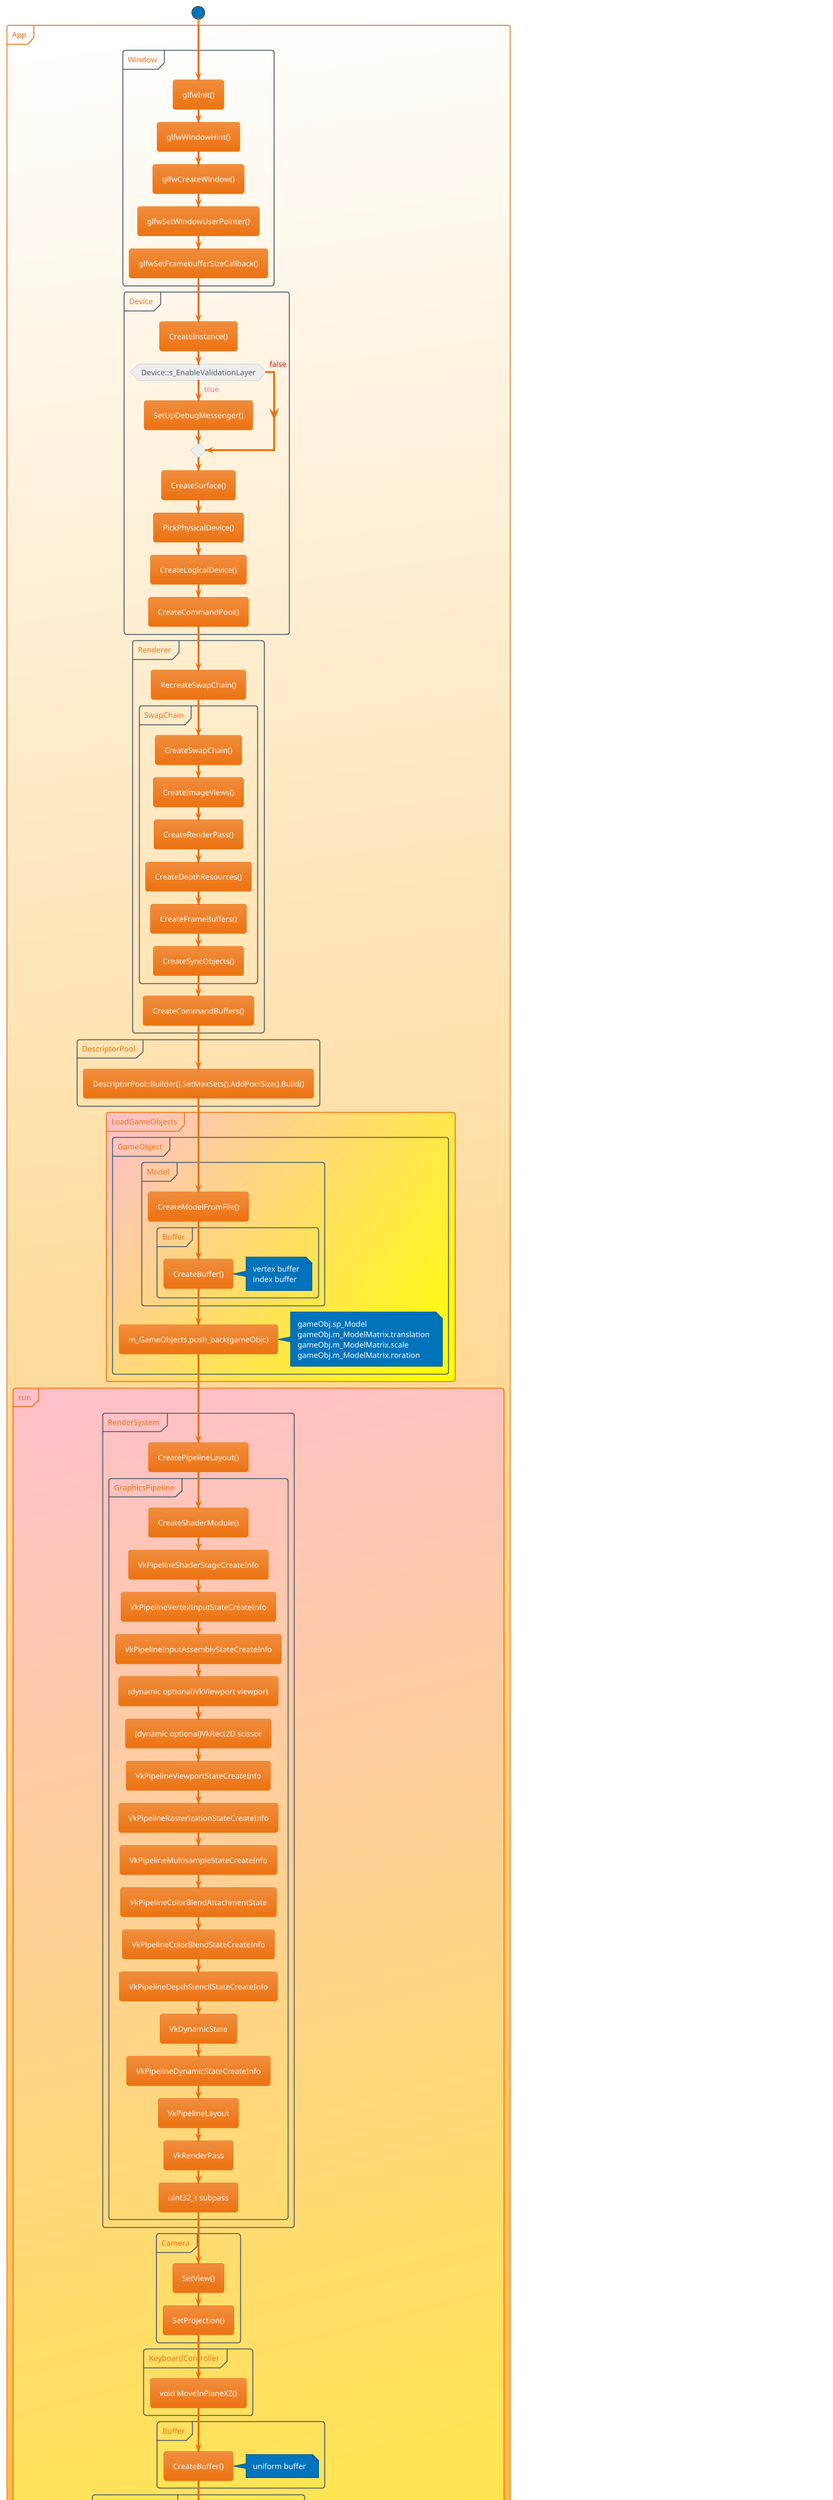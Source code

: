 @startuml Process

!theme aws-orange

start

partition #White/Orange App {

    group Window
        :glfwInit();
        :glfwWindowHint();
        :glfwCreateWindow();
        :glfwSetWindowUserPointer();
        :glfwSetFramebufferSizeCallback();
    end group

    group Device
        :CreateInstance();
        if(Device::s_EnableValidationLayer) then(<color:hotpink>true)
        :SetUpDebugMessenger();
        else(<color:red>false)
        endif
        :CreateSurface();
        :PickPhysicalDevice();
        :CreateLogicalDevice();
        :CreateCommandPool();
    end group

    group Renderer
        :RecreateSwapChain();

        group SwapChain
            :CreateSwapChain();
            :CreateImageViews();
            :CreateRenderPass();
            :CreateDepthResources();
            :CreateFrameBuffers();
            :CreateSyncObjects();
        end group

        :CreateCommandBuffers();

    end group

    group DescriptorPool

        :DescriptorPool::Builder().SetMaxSets().AddPoolSize().Build();

    end group

    partition #Pink/Yellow LoadGameObjects {
        group GameObject

            group Model

                :CreateModelFromFile();

                group Buffer
                    :CreateBuffer();
                end group

                note right
                    vertex buffer
                    index buffer
                end note

            end group

            :m_GameObjects.push_back(gameObjc);

            note right
                gameObj.sp_Model
                gameObj.m_ModelMatrix.translation
                gameObj.m_ModelMatrix.scale
                gameObj.m_ModelMatrix.roration
            end note

        end group
    }

    partition #Pink/Yellow run {
        group RenderSystem
            :CreatePipelineLayout();

            group GraphicsPipeline
                :CreateShaderModule();
                :VkPipelineShaderStageCreateInfo;
                :VkPipelineVertexInputStateCreateInfo;
                :VkPipelineInputAssemblyStateCreateInfo;
                :(dynamic optional)VkViewport viewport;
                :(dynamic optional)VkRect2D scissor;
                :VkPipelineViewportStateCreateInfo;
                :VkPipelineRasterizationStateCreateInfo;
                :VkPipelineMultisampleStateCreateInfo;
                :VkPipelineColorBlendAttachmentState;
                :VkPipelineColorBlendStateCreateInfo;
                :VkPipelineDepthStencilStateCreateInfo;
                :VkDynamicState;
                :VkPipelineDynamicStateCreateInfo;
                :VkPipelineLayout;
                :VkRenderPass;
                :uint32_t subpass;
            end group

        end group

        group Camera
            :SetView();
            :SetProjection();
        end group

        group KeyboardController
            :void MoveInPlaneXZ();
        end group

        group Buffer
            :CreateBuffer();

            note right
                uniform buffer
            end note

        end group

        group DescriptorSetLayout
            :DescriptorSetLayout::Builder().AddBinding().Build();
        end group

        group DescriptorWriter
            :DescriptorWriter().WriteBuffer().Build();
        end group

        group WhileLoop
            while(!m_Window.ShouldClose()) is(<color:hotpink>true)
                :glfwPollEvents();
                :controller.MoveInPlaneXZ(m_Window.GetWindowHandle(),frameTime, viewObject);
                :camera.SetViewMat();
                :camera.SetProjectionMat();
                :UBOs[frameIndex]->WriteToBuffer();
                note right
                    Copy specified data into uniform buffer memory
                    Flush memory for non-coherent memory
                end note
                :UBOs[frameIndex]->Flush();
                :m_Renderer.BeginFrame();
                :m_Renderer.BeginRenderPass();
                :RenderSystem.RenderGameObjects();
                note right
                    #BindPipeline
                    #BindDescriptorSets
                    #PushConstants
                    #BindVertexBuffer
                    #BindIndexBuffer
                    #Draw
                end note
                :m_Renderer.EndRenderPass();
                :m_Renderer.EndFrame();
            endwhile(<color:hotpink>false)
                :vkDeviceWaitIdle();
        end group
    }

    partition #Pink/Yellow clean {
        :clean();
    }

}

:exit();

stop






card Window {
    :CreateWindowSurface();

    note right
        return glfwCreateWindowSurface(...);
    end note

    detach
}

card Device {
    card CreateInstance {
        :CheckValidationLayerSupport();
        :VkApplicationInfo;
        :VkInstanceCreateInfo;

        note right
            .sType
            .pApplicationInfo
            .enabledExtensionCount
            .ppEnabledExtensionNames
            if (Device::s_EnableValidationLayer)
            {
                VkDebugUtilsMessengerCreateInfoEXT debugInfo{};
                PopulateDebugUtilsMessengerCreateInfo(debugInfo);
                createInfo.enabledLayerCount = static_cast<uint32_t>(Device::s_ValidationLayers.size());
                createInfo.ppEnabledLayerNames = Device::s_ValidationLayers.data();
                createInfo.pNext = reinterpret_cast<VkDebugUtilsMessengerCreateInfoEXT *>(&debugInfo);
            }
            else
            {
                createInfo.enabledLayerCount = 0;
                createInfo.ppEnabledLayerNames = nullptr;
                createInfo.pNext = nullptr;
            }
        end note

        detach
    }

    card SetUpDebugMessenger {
        :PopulateDebugUtilsMessengerCreateInfo(debugInfo);

        note right
            .sType
            .messageType
            .messageSeverity
            .pfnUserCallback = reinterpret_cast<PFN_vkDebugUtilsMessengerCallbackEXT>(Device::DebugCallback);
            .pUserData
        end note

        :CreateDebugUtilsMessengerEXT(...);
        note right
            // proxy function return a VkResult enum
            auto func = reinterpret_cast<PFN_vkCreateDebugUtilsMessengerEXT>(vkGetInstanceProcAddr(instance, "vkCreateDebugUtilsMessengerEXT"));
            if (func != nullptr)
                return func(instance, pCreateInfo, pAllocator, pDebugMessenger);

            return VK_ERROR_EXTENSION_NOT_PRESENT;
        end note

        detach
    }

    card CreateSurface {
        :r_Window.CreateWindowSurface(...);

        detach
    }

    card PickPhysicalDevice {
        :vkEnumeratePhysicalDevices(...);

        card for_each_device {
            if(IsDeviceSuitable(device)) then(<color:hotpink>true)
                :m_PhysicalDevice = device;
                :break loop;
            else(<color:red>false)
                :continue loop;
            endif

            floating note right
                bool IsDeviceSuitable(VkPhysicalDevice device)
                {
                    **FindQueueFamilyIndices**
                    // vkGetPhysicalDeviceQueueFamilyProperties(...);
                    // graphics queue index
                    // vkGetPhysicalDeviceSurfaceSupportKHR(...);
                    // present queue index

                    extensionSupport = CheckDeviceExtensionSupport(device);

                    **QuerySwapChainSupportDetails**
                    // vkGetPhysicalDeviceSurfaceCapabilitiesKHR(...)
                    // vkGetPhysicalDeviceSurfaceFormatsKHR(...)
                    // vkGetPhysicalDeviceSurfacePresentModesKHR(...)

                    SwapChainAdequate = !details.formats.empty() && !details.presentModes.empty();
                    // vkGetPhysicalDeviceFeatures(...)

                    return indices.IsComplete() &&
                            extensionSupport &&
                            SwapChainAdequate &&
                            features.featureName;
                }
            end note
        }

        if(m_PhysicalDevice == VK_NULL_HANDLE) then(<color:hotpink>true)
            :throw exception;
        else(<color:red>false)
        endif

        stop
    }

    card CreateLogicalDevice {
        card create_VkDeviceQueueCreateInfo_for_each_unique_queue_index {
            :VkDeviceQueueCreateInfo;
            
            note right
                .sType
                .queueFamilyIndex
                .queueCount
                .pQueuePriorities
            end note

            detach
        }

        :vkCreateDevice(...);

        note right
            **VkDeviceCreateInfo**
            .sType
            .queueCreateInfoCount
            .pQueueCreateInfos
            .pEnabledFeatures
            .enabledExtensionCount
            .pEnabledExtensionNames
            if(Device::s_EnableValidationLayer)
            {
                .enabledLayerCount
                .pEnabledLayerNames
            }
        end note

        :vkGetDeviceQueue(...) // graphics queue;
        :vkGetDeviceQueue(...) // present queue;

        detach
    }

    card CreateCommandPool {
        :VkCommandPoolCreateInfo;

        note right
            .sType
            .queueFamilyIndex
            .flags //e.g.// VK_COMMAND_POOL_CREATE_RESET_COMMAND_BUFFER_BIT
        end note

        detach
    }
}

card Renderer {
    :RecreateSwapChain();

    note right
        auto extent = r_Window.GetExtent();

        while (extent.width == 0 || extent.height == 0)
        {
            extent = r_Window.GetExtent();
            glfwWaitEvents();
        }

        vkDeviceWaitIdle(r_Device.GetDevice());

        if (up_SwapChain == nullptr)
            up_SwapChain = std::make_unique<SwapChain>(r_Device, extent);
        else
        {
            std::shared_ptr<SwapChain> oldSwapChain = std::move(up_SwapChain);
            up_SwapChain = std::make_unique<SwapChain>(r_Device, extent, oldSwapChain);

            if (!oldSwapChain->CompareSwapFormats(*up_SwapChain.get()))
                throw std::runtime_error("SwapChain image or depth format has changed!");
        }
    end note

    detach

    card SwapChain {
        :CreateSwapChain();

        note right
            when create swap chain it also create a sequence of images for specified image usage
            **VkSwapchainCreateInfoKHR**
            .sType
            .surface
            .minImageCount
            .imageFormat
            .imageColorSpace
            .imageArrayLayers
            .imageUsage //e.g.// VK_IMAGE_USAGE_COLOR_ATTACHMENT_BIT
            uint32_t queueFamilyIndices[] = {indices.graphicsFamily, indices.presentFamily};
            if (indices.graphicsFamily != indices.presentFamily)
            {
                createInfo.imageSharingMode = VK_SHARING_MODE_CONCURRENT;
                createInfo.queueFamilyIndexCount = 2;
                createInfo.pQueueFamilyIndices = queueFamilyIndices;
            }
            else
            {
                createInfo.imageSharingMode = VK_SHARING_MODE_EXCLUSIVE;
                createInfo.queueFamilyIndexCount = 0;
                createInfo.pQueueFamilyIndices = nullptr;
            }
            .preTransform
            .compositeAlpha
            .presentMode
            .imageExtent
            .clipped
            .oldSwapchain = sp_OldSwapChain == nullptr ? VK_NULL_HANDLE : sp_OldSwapChain->GetSwapChain()

            vkGetSwapchainImagesKHR(...)
        end note

        :CreateImageViews();

        note right
            for each image
            **VkImageViewCreateInfo**
            .sType
            .image
            .viewType //e.g.// VK_IMAGE_VIEW_TYPE_2D
            .format
            .subresourceRange.aspectMask //e.g.// VK_IMAGE_ASPECT_COLOR_BIT
            .subresourceRange.baseMipLevel
            .subresourceRange.levelCount
            .subresourceRange.baseArrayLayer
            .subresourceRange.layerCount
        end note

        :*CreateRenderPass();

        note right
            **VkAttachmentDescription**
            .format
            .samples //e.g.// VK_SAMPLE_COUNT_1_BIT
            .loadOp // the load operation before draw a new frame buffer
            .storeOp // the store operation of rendered frame content
            .stencilLoadOp
            .stencilStoreOp
            .initialLayout // the attachment's initial layout when render pass begin
            //e.g.// VK_IMAGE_LAYOUT_UNDEFINED
            .finalLayout // the attachment's final layout when render pass end
            //e.g.// VK_IMAGE_LAYOUT_PRESENT_SRC_KHR

            **VkAttachmentReference**
            .attachment // the attachment index
            .layout // the attachments' layout during the subpass
            //e.g.// VK_IMAGE_LAYOUT_COLOR_ATTACHMENT_OPTIMAL

            define subpasses indexed from 0
            **VkSubpassDescription**
            .pipelineBindPoint //e.g.// VK_PIPELINE_BIND_POINT_GRAPHICS
            .colorAttachmentCount // the attachment **reference** count to be used
            .pColorAttachments // the color attachment **reference**
            .pDepthStencilAttachment // the depth stencil attachment **reference** to be used
            .p***Attachment

            subpass
            implicit subpass -> our defined subpasses -> implicit subpass
            VK_SUBPASS_EXTERNAL -> [index] 0,1,2,... -> VK_SUBPASS_EXTERNAL

            control the image attachment layout transition and dependent relationship between subpasses
            **VkSubpassDependency**
            .srcSubpass     // index of the first subpass in the dependency
            .dstSubpass     // index of the second subpass in the dependency
            .srcAccessMask  // the source subpass access mask
            .srcStageMask   // the source subpass wait stage
            .dstAccessMask  // the destination subpass access mask      e.g. VK_ACCESS_COLOR_ATTACHMENT_WRITE_BIT
            .dstStageMask   // the destination subpass wait stage       e.g. VK_PIPELINE_STAGE_COLOR_ATTACHMENT_OUTPUT_BIT

            //e.g.// image color attachment
            -[transition]-> renderpass begin -[transition]-> subpass -[transition]> renderpass end
            undefined -> color_attachment -> present_src
            previous frame buffer -> current frame buffer
            clear -> render -> store -> present

            **VkRenderPassCreateInfo**
            .sType
            .attachmentCount
            .pAttachments
            .subpassCount
            .pSubpasses
            .dependencyCount
            .pDependencies
        end note

        :CreateDepthResources();

        note right
            manually create a second sequence of images for depth resource
            **VkImageCreateInfo**
            .sType
            .imageType
            .extent.width
            .extent.height
            .extent.depth
            .mipLevels
            .arrayLayers
            .format
            .tiling
            .initialLayout
            .usage
            .samples
            .queueFamilyIndexCount
            .pQueueFamilyIndices
            .sharingMode

            get memory requirements
            **VkMemoryAllocateInfo**
            .sType
            .allocationSize
            .memoryTypeIndex
            allocate memory and bind memory

            **VkImageViewCreateInfo**
            just like above
        end note

        :*CreateFrameBuffers();

        note right
            for each frame buffer
            **VkFramebufferCreateInfo**
            .sType
            .renderPass
            .attachmentCount // the size(count) of iamge view array
            .pAttachments // the image view array in render pass specified order
            .width
            .height
            .layers
        end note

        :CreateSyncObjects();

        note right
            **VkSemaphoreCreateInfo**
            .sType
            AcquireNextImage -[(unsignaled)ImageAvailableSemaphores(wait)]-> SubmitCommandBuffer -[(signaled)RenderFinishedSemaphores(wait)]-> Present

            **VkFenceCreateInfo**
            .sType
            .flags //e.g.// VK_FENCE_CREATE_SIGNALED_BIT
            AcquireNextImage -> ResetFence -> SubmitCommandBuffer -> WaitForFence -> AcquireNextImage
        end note


        detach
    }

    :CreateCommandBuffers();

    note right
        VkCommandBufferAllocateInfo
        .sType
        .level //e.g.// VK_COMMAND_BUFFER_LEVEL_PRIMARY
        .commandPool
        .commandBufferCount
    end note

    detach
}

card DescriptorPool {
    :pool = DescriptorPool::Builder().SetMaxSets().AddPoolSize().Build();

    note right
        **VkDescriptorPoolSize**
        .type // the type of descriptor
        .descriptorCount
        **VkDescriptorPoolCreateInfo**
        .sType
        .poolSizeCount
        .pPoolSizes // VkDescriptorPoolSize
        .maxSets
        .flags
    end note

    detach

}

card LoadGameObjects {
    group GameObject

        group Model
            :CreateModelFromFile();

            note right
                vertex buffer
                index buffer
            end note

            group Buffer
                :CreateBuffer();

                note right
                    **VkBufferCreateInfo**
                    .sType
                    .size
                    .usage
                    .sharingMode

                    get memory requirements
                    **VkMemoryAllocateInfo**
                    .sType
                    .allocationSize
                    .memoryTypeIndex
                    allocate memory and bind memory
                end note

            end group

        end group

        :obj = DivineGameObject::CreateGameObject();

        note right
            obj.sp_Model
            **Euler Angles**
            obj.m_ModelMatrix.translation
            obj.m_ModelMatrix.scale
            obj.m_ModelMatrix.roration
        end note

        floating note right
        //NOTE:// Transformation is selecting a set of coordinate basis.
        end note

        :m_GameObjects.push_back(std::move(obj));

    end group

    detach
}

card run {
        group RenderSystem

            :CreatePipelineLayout();

            note right
                **VkPipelineLayoutCreateInfo**
                .sType
                .setLayoutCount
                .pSetLayouts
                .pushConstantRangeCount
                .pPushConstantRanges
            end note

            detach

            group GraphicsPipeline

                :CreateShaderModule();
                :VkPipelineShaderStageCreateInfo;
                :VkPipelineVertexInputStateCreateInfo;
                :VkPipelineInputAssemblyStateCreateInfo;
                :(dynamic optional)VkViewport viewport;
                :(dynamic optional)VkRect2D scissor;
                :VkPipelineViewportStateCreateInfo;
                :VkPipelineRasterizationStateCreateInfo;
                :VkPipelineMultisampleStateCreateInfo;
                :VkPipelineColorBlendAttachmentState;
                :VkPipelineColorBlendStateCreateInfo;
                :VkPipelineDepthStencilStateCreateInfo;
                :VkDynamicState;
                :VkPipelineDynamicStateCreateInfo;
                :VkPipelineLayout;
                :VkRenderPass;
                :uint32_t subpass;

                detach

            end group

        end group

        group Camera

            :SetView();

                note right
                    **Euler Angles**
                    //NOTE:// The camera rotation is the inverse rotation matrix and
                    the translation is based on the new camera coordinate basis.
                    viewMat // Matrix corrsponds to Translate * Ry * Rx * Rz
                end note

            :SetProjection();

            note right
                projectionMat
                ##OrthographicProjection
                ##PerspctiveProjection
            end note

            detach

        end group

        group KeyboardController

            :void MoveInPlaneXZ(GLFWwindow *window, float dt, DivineGameObject &gameObjects);
            note right
                #A controller controlls at least one GameObject
                which is an abstraction of transformation matrices.
                #In this function we just change the rotate or translation component
                when certain key is pressed since we just want to move the objects.
                #Note that we use Euler Angles right now, we need to avoid Gimbal Lock happening
                by simply clamping the (Roll[Z] Yaw[Y] Pich[X])Pich angle to +- 90 degrees.
                #The move implementation part is based on the world coordinate.
            end note

            detach

        end group

        group Buffer
            :CreateBuffer();
            
            note right
                uniform buffer
            end note

            detach

        end group

        group DescriptorSetLayout
            :setLayout = DescriptorSetLayout::Builder().AddBinding().Build();
            
            note right
                **VkDescriptorSetLayoutBinding**
                .binding
                .descriptorType
                .descriptorCount
                .stageFlags
                .pImmutableSamplers // only relevant for image sampling related descriptors
                **VkDescriptorSetLayoutCreateInfo**
                .sType
                .bindingCount
                .pBindings
            end note

            detach

        end group

        group DescriptorSet
            :DescriptorWriter().WriteBuffer().Build();

            note right
                **VkWriteDescriptorSet** // in order to update the descriptor set layout **vkUpdateDescriptorSets()**
                .sType
                .dstSet
                .dstBinding
                .dstArrayElement
                .descriptorCount
                .descriptorType
                .pImageInfo
                .pBufferInfo
                .pTexelBufferView
                //descriptor set layout must always keep track of uniform buffer or other descriptor sources//
                //when they are not compatable update the descriptor set layout//

                **VkDescriptorSetAllocateInfo**
                .sType
                .descriptorPool
                .descriptorSetCount
                .pSetLayouts
            end note

            detach

        end group

        group WhileLoop
            while(!m_Window.ShouldClose()) is(<color:hotpink>true)
                :glfwPollEvents();
                :controller.MoveInPlaneXZ(m_Window.GetWindowHandle(),frameTime, viewObject);
                :camera.SetViewMat();
                :camera.SetProjectionMat();
                
                partition Buffer {
                    :CreateBuffer();
                    :Map();
                    note right
                        vkMapvkMapMemory(...)
                    end note
                    :WriteToBuffer();
                    note right
                        must be mapped
                        memcpy(dst, data, size_in_bytes)
                    end note
                }

                partition m_Renderer.BeginFrame {
                    :WaitForFence();

                    note right
                        If the fence is unsignaled, CPU blocks here till all submitted command buffers have completed execution.
                    end note

                    :ResetFence();

                    note right
                        mark the new round(Acquire image -> Submit command buffer -> present -> render -> Acquire next image) begins
                    end note

                    :auto result = vkAcquireNextImageKHR();

                    note right
                        acquiring image needs a semaphore and an optinal fence so that CPU continues to do stuffs
                        we may recreate swap chain in case of resizing window
                    end note

                    if(result == VK_ERROR_OUT_OF_DATE_KHR) then(<color:hotpink>true)
                        :RecreateSwapChain();
                        :return VK_NULL_HANDLE;
                        stop
                    endif

                    :BeginCommandBuffer();
                }

                partition m_Renderer.BeginRenderPass {
                    :CmdBeginRenderPass();

                    note right
                        **VkRenderPassBeginInfo**
                        .sType
                        .renderPass
                        .framebuffer
                        .renderArea.offset
                        .renderArea.extent
                        .clearValueCount
                        .pClearValues
                    end note

                    :vkCmdSetViewport();

                    note right
                        optional dynamic
                    end note

                    :vkCmdSetScissor();

                    note right
                        optional dynamic
                    end note

                }

                partition RenderSystem.RenderGameObjects {
                    :CmdBindPipeline();
                    :CmdBindVertexBuffer();

                    if(m_HasIndexBuffer) then(<color:hotpink>true)
                        :CmdBindIndexBuffer();
                        :CmdDrawIndexed();
                    else(<color:red>false)
                        :CmdDraw();
                    endif
                    
                }

                partition m_Renderer.EndRenderPass {
                    :CmdEndRenderPass();
                }

                partition m_Renderer.EndFrame {
                    :EndCommandBuffer();

                    :vkQueueSubmit();

                    floating note right
                        vkQueueSubmit(VkQueue queue, uint32_t submitCount, const VkSubmitInfo* pSubmits, VkFence fence)
                    end note

                    floating note right
                        Once all submitted command buffers have completed execution, the fence will be set to signaled state.

                        **VkSubmitInfo**
                        .sType
                        .waitSemaphoreCount
                        .pWaitSemaphores // when Acquiring image semaphore is unsignaled,it waits till it's signaled
                        .pWaitDstStageMask
                        .commandBufferCount
                        .pCommandBuffers
                        .signalSemaphoreCount
                        .pSignalSemaphores // when Acquiring image semaphore is signaled, this semaphore will be unsignaled untill ready for Presentation
                    end note

                    :vkQueuePresentKHR();

                    note right
                        **VkPresentInfoKHR**
                        .sType
                        .waitSemaphoreCount
                        .pWaitSemaphores // when ready for Presentation semaphore is unsignaled, it waits till it's signaled
                        .swapchainCount
                        .pSwapchains
                        .pImageIndices
                    end note

                }

            endwhile(<color:red>false)
                :vkDeviceWaitIdle();
        end group
}

card clean {
    group RenderSystem
        :vkDestroyPipelineLayout();
        group GraphicsPipeline
            :vkDestroyPipeline();
            :vkDestroyShaderModule();
            :vkDestroyShaderModule();
        end group
    end group

    group GameObject
        group Model
            group Buffer(Vertex&Index)
                :Unmap();
                :vkFreeMemory();
                :vkDestroyBuffer();
            end group
        end group
    end group

    group Buffer(Uniform)
        :Unmap();
        :vkFreeMemory();
        :vkDestroyBuffer();
    end group

    group DescriptorSetLayout
        :vkDestroyDescriptorSetLayout();
    end group

    group DescriptorPool
        :vkDestroyDescriptorPool();
    end group

    group Renderer
        :FreeCommandBuffers();
        group SwapChain
            :vkDestroySemaphore(...);
            :vkDestroyFence(...);
            :vkDestroyFramebuffer(...);
            :vkDestroyImageView(...);
            note right
                The depth images.
            end note
            :vkDestroyImage(...);
            :vkFreeMemory(...);
            :vkDestroyRenderPass();
            note right
                Only one render pass.
            end note
            :vkDestroyImageView(...);
            note right
                The swap chain image view.
            end note
            :vkDestroySwapchainKHR();
            note right
                Only one swap chain.
            end note
        end group
    end group

    group Device
        :vkDestroyCommandPool();
        :vkDestroyDevice();
        :vkDestroySurfaceKHR();
        if(Device::s_EnableValidationLayer) then(<color:hotpink>true)
        :DestroyDebugUtilsMessengerEXT();
        else(<color:red>false)
        endif
        :vkDestroyInstance();
    end group

    group Window
        :glfwDestroyWindow();
        :glfwTerminate();

        detach

    end group
}

@enduml